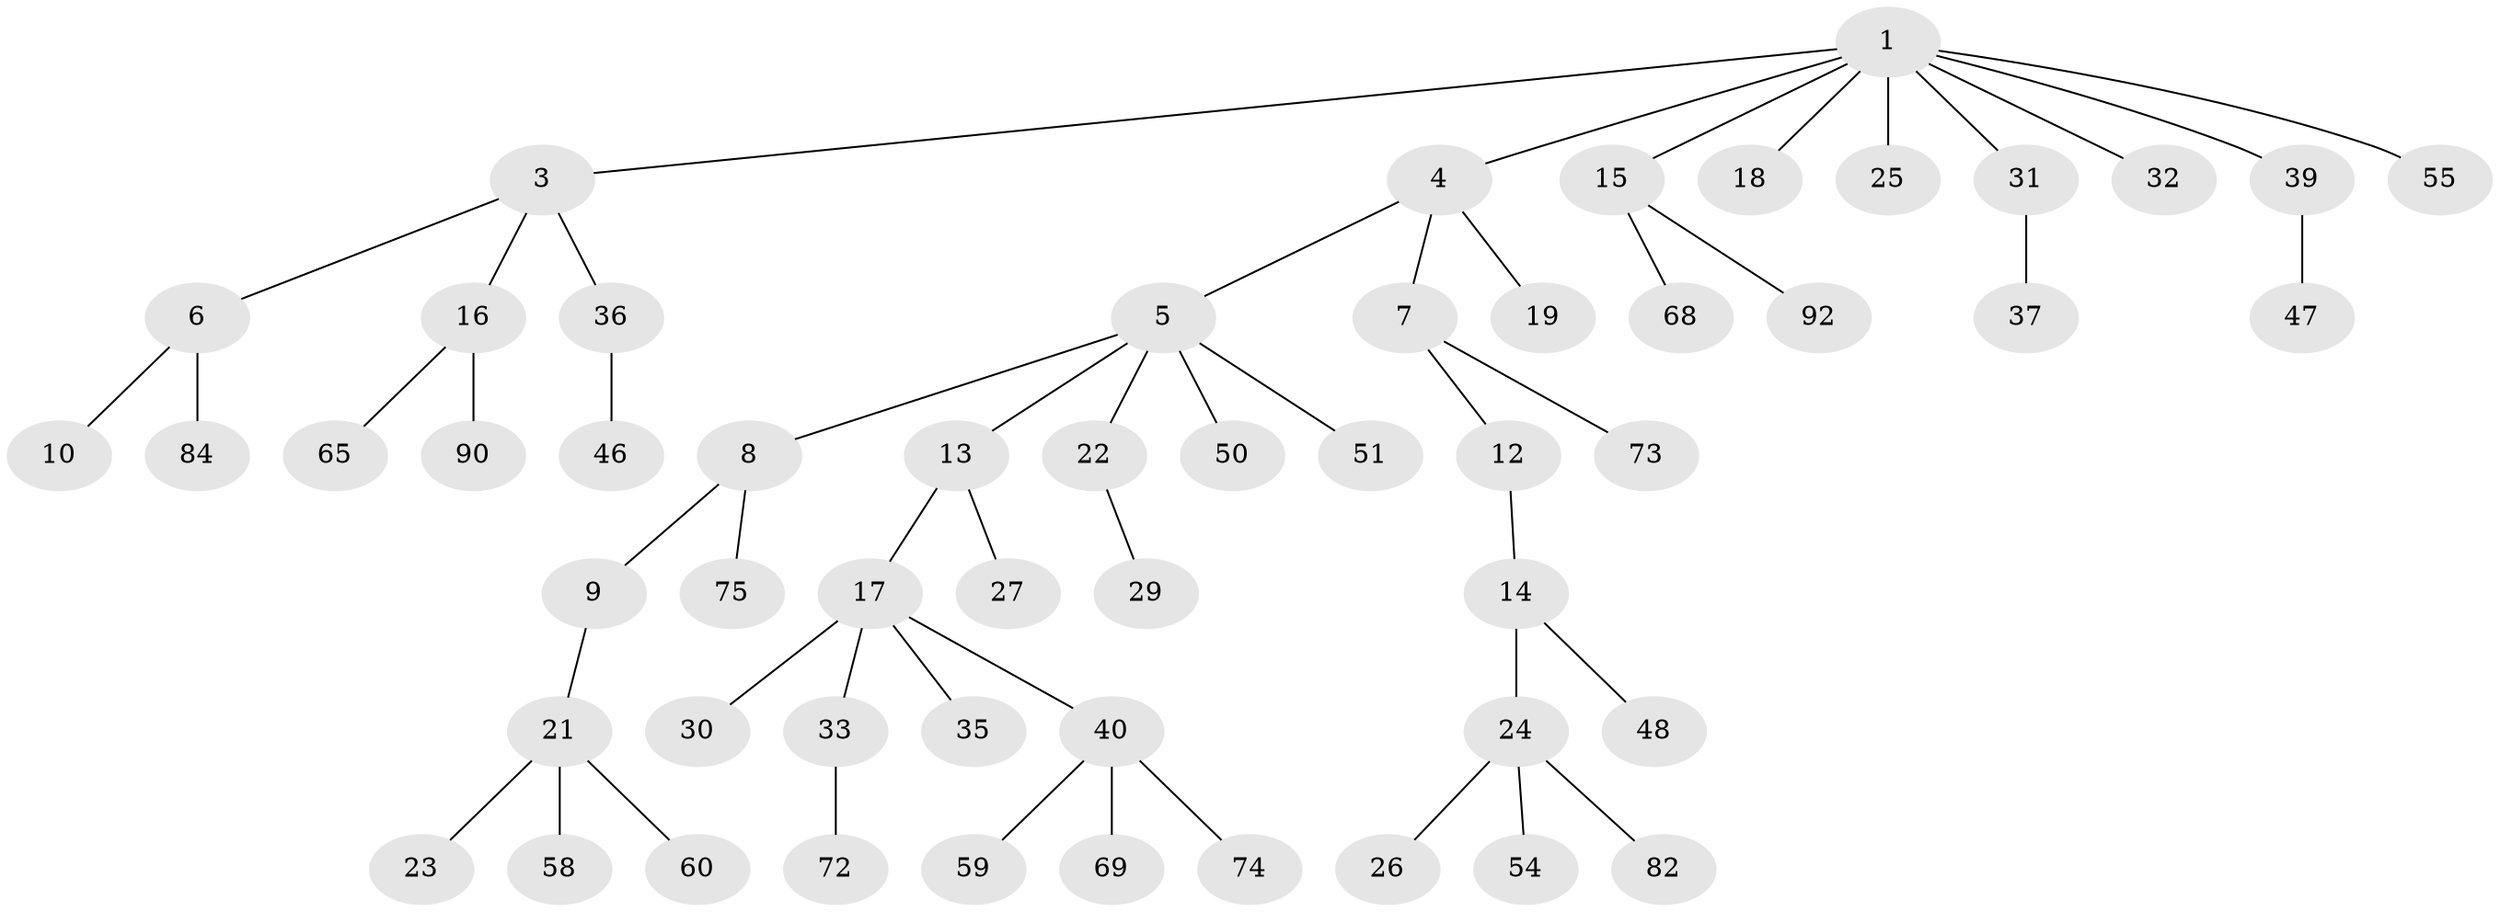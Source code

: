 // original degree distribution, {6: 0.021505376344086023, 4: 0.11827956989247312, 7: 0.010752688172043012, 3: 0.0967741935483871, 1: 0.5591397849462365, 2: 0.1827956989247312, 8: 0.010752688172043012}
// Generated by graph-tools (version 1.1) at 2025/19/03/04/25 18:19:25]
// undirected, 55 vertices, 54 edges
graph export_dot {
graph [start="1"]
  node [color=gray90,style=filled];
  1 [super="+2+11"];
  3;
  4;
  5 [super="+41"];
  6;
  7 [super="+38"];
  8;
  9 [super="+93"];
  10 [super="+71+28+56"];
  12;
  13 [super="+52"];
  14;
  15 [super="+42"];
  16;
  17 [super="+57+20+61+45"];
  18;
  19;
  21;
  22 [super="+62"];
  23;
  24;
  25;
  26;
  27;
  29;
  30 [super="+79"];
  31 [super="+49+89"];
  32;
  33;
  35 [super="+63"];
  36;
  37 [super="+43"];
  39;
  40;
  46;
  47;
  48;
  50;
  51 [super="+64"];
  54;
  55;
  58;
  59 [super="+81"];
  60 [super="+88"];
  65;
  68;
  69;
  72;
  73 [super="+76"];
  74;
  75;
  82;
  84;
  90;
  92;
  1 -- 3;
  1 -- 4;
  1 -- 18;
  1 -- 32;
  1 -- 55;
  1 -- 39;
  1 -- 25;
  1 -- 31;
  1 -- 15;
  3 -- 6;
  3 -- 16;
  3 -- 36;
  4 -- 5;
  4 -- 7;
  4 -- 19;
  5 -- 8;
  5 -- 13;
  5 -- 22;
  5 -- 50;
  5 -- 51;
  6 -- 10;
  6 -- 84;
  7 -- 12;
  7 -- 73;
  8 -- 9;
  8 -- 75;
  9 -- 21;
  12 -- 14;
  13 -- 17;
  13 -- 27;
  14 -- 24;
  14 -- 48;
  15 -- 92;
  15 -- 68;
  16 -- 65;
  16 -- 90;
  17 -- 30;
  17 -- 35;
  17 -- 40;
  17 -- 33;
  21 -- 23;
  21 -- 58;
  21 -- 60;
  22 -- 29;
  24 -- 26;
  24 -- 54;
  24 -- 82;
  31 -- 37;
  33 -- 72;
  36 -- 46;
  39 -- 47;
  40 -- 59;
  40 -- 69;
  40 -- 74;
}
